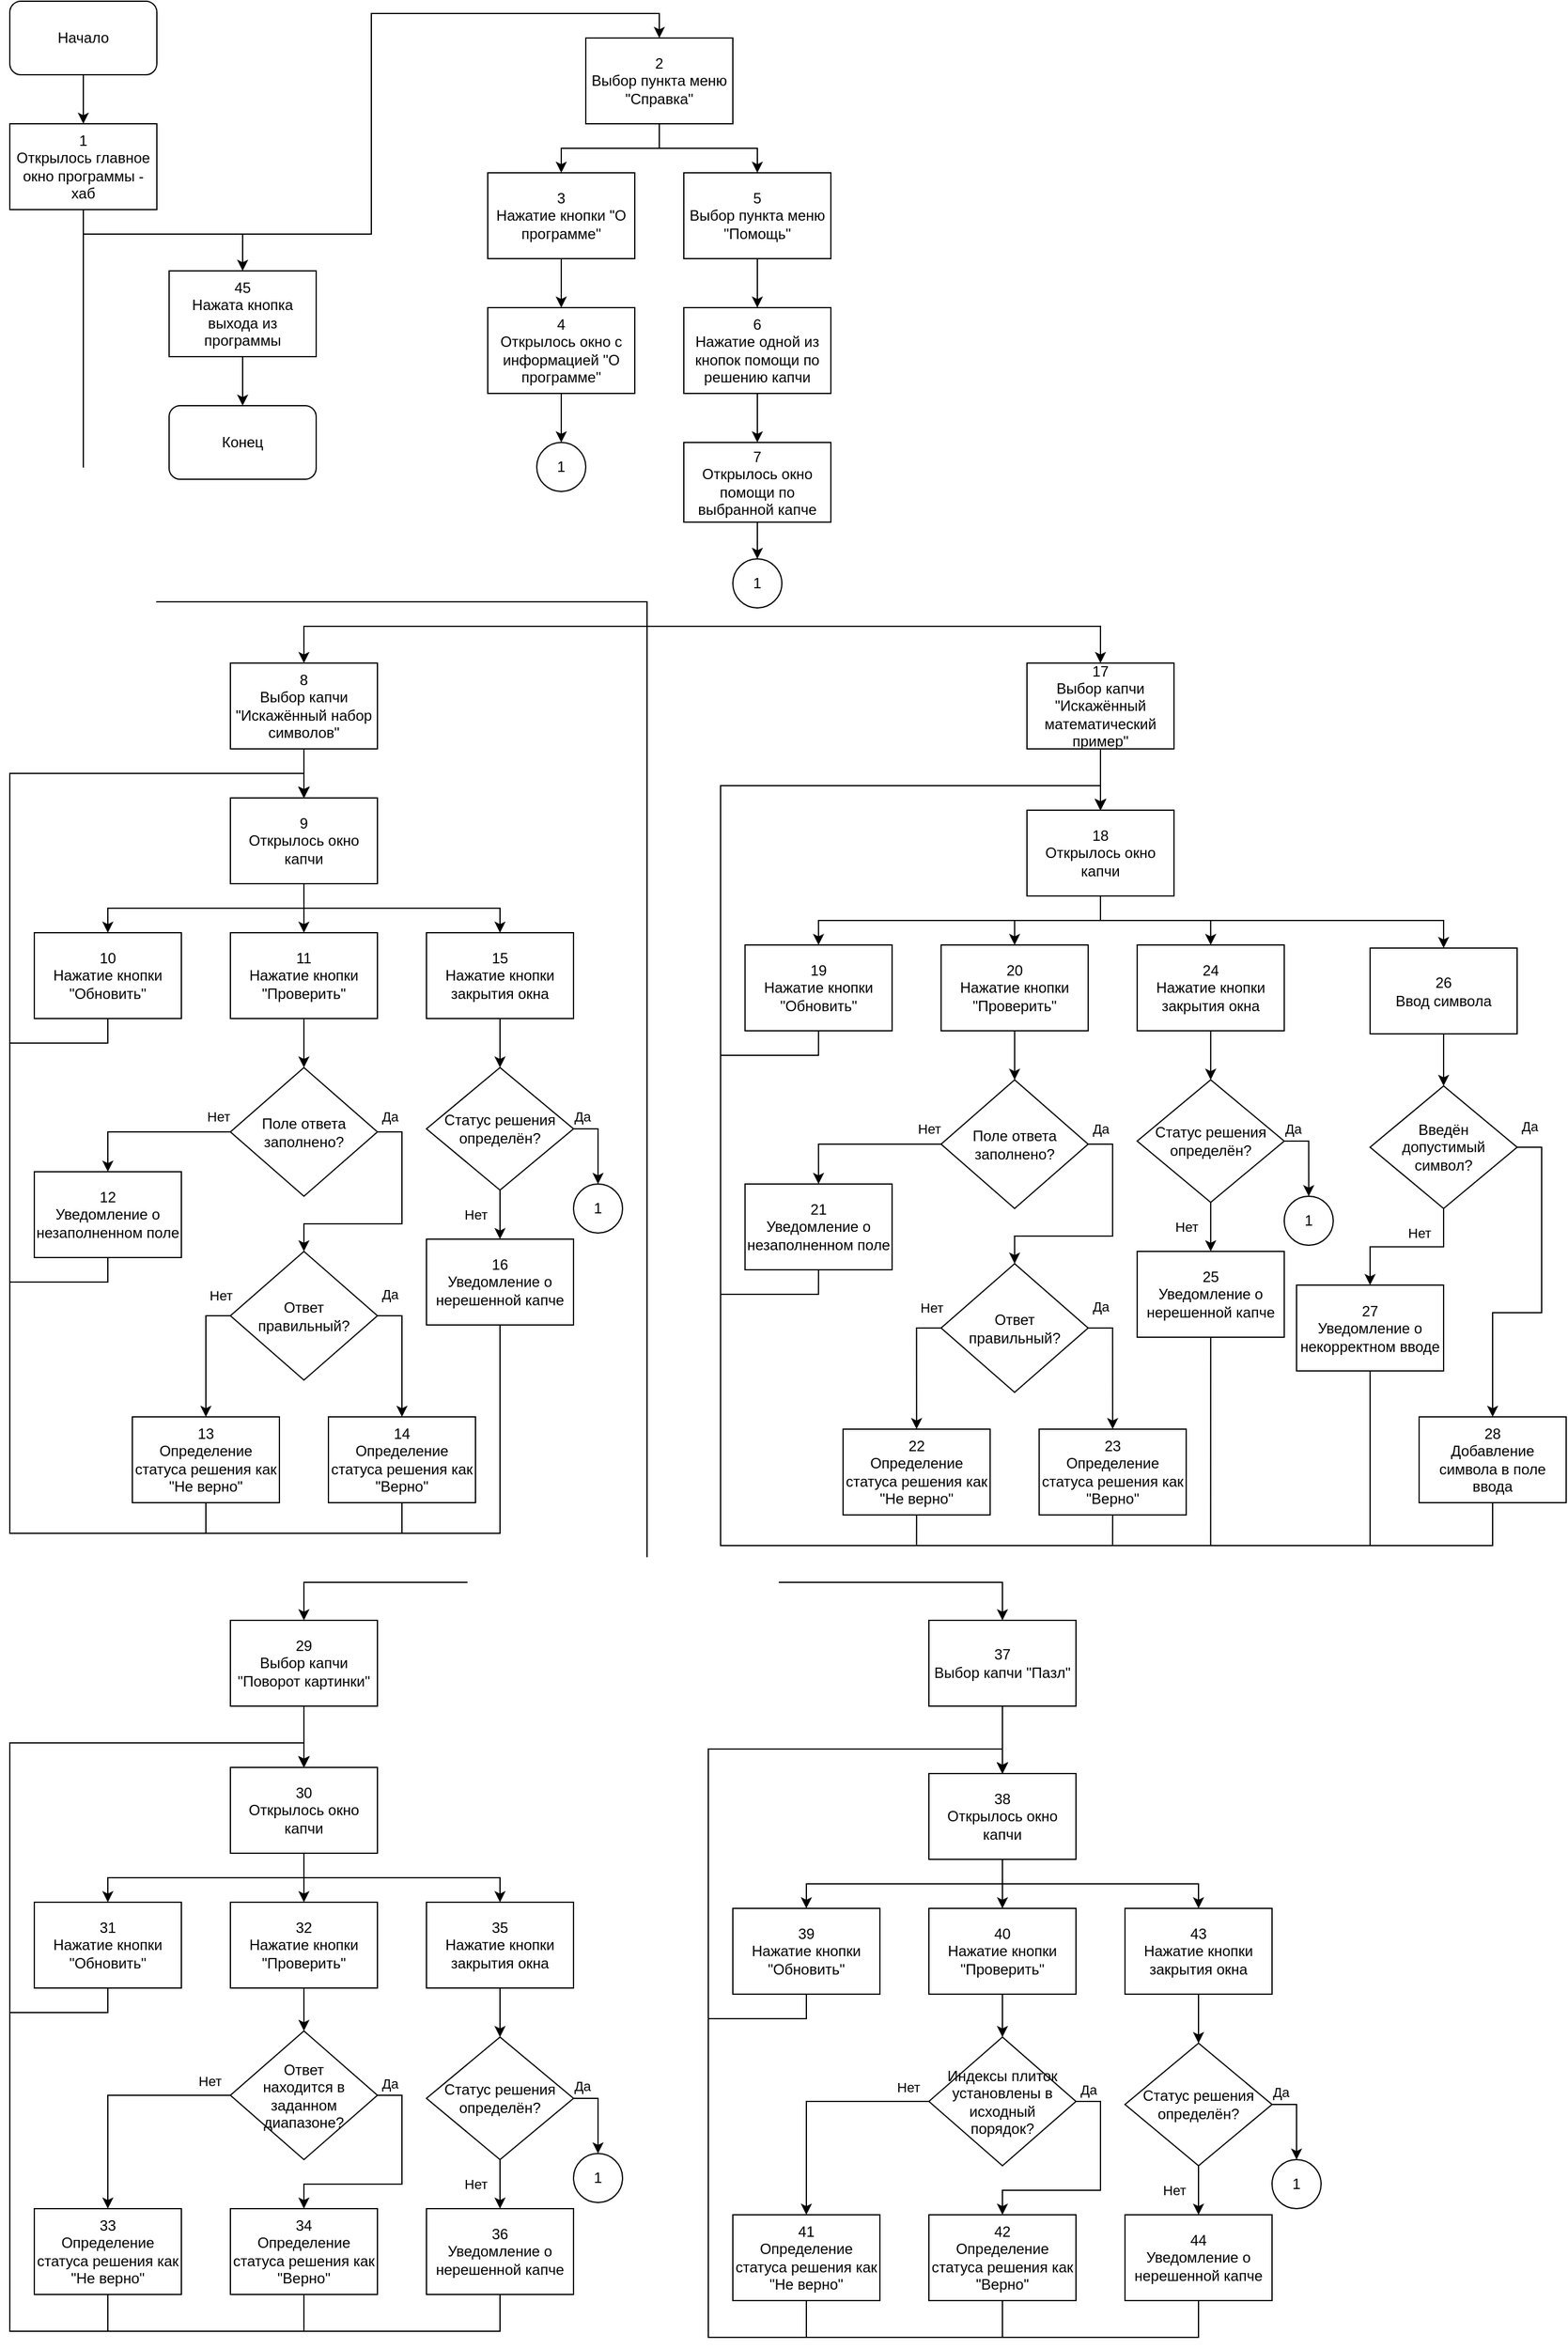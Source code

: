 <mxfile version="22.0.8" type="device">
  <diagram name="Страница — 1" id="7w2oUHwHS0XCKLuB9zMp">
    <mxGraphModel dx="1674" dy="750" grid="1" gridSize="10" guides="1" tooltips="1" connect="1" arrows="1" fold="1" page="1" pageScale="1" pageWidth="827" pageHeight="1169" math="0" shadow="0">
      <root>
        <mxCell id="0" />
        <mxCell id="1" parent="0" />
        <mxCell id="jmJ_CKSjA5PsXkeB_3oR-6" style="edgeStyle=orthogonalEdgeStyle;rounded=0;orthogonalLoop=1;jettySize=auto;html=1;exitX=0.5;exitY=1;exitDx=0;exitDy=0;entryX=0.5;entryY=0;entryDx=0;entryDy=0;" parent="1" source="jmJ_CKSjA5PsXkeB_3oR-1" target="jmJ_CKSjA5PsXkeB_3oR-2" edge="1">
          <mxGeometry relative="1" as="geometry" />
        </mxCell>
        <mxCell id="jmJ_CKSjA5PsXkeB_3oR-1" value="Начало" style="rounded=1;whiteSpace=wrap;html=1;" parent="1" vertex="1">
          <mxGeometry x="50" y="60" width="120" height="60" as="geometry" />
        </mxCell>
        <mxCell id="T8t88hJpznUoHXMLB7Pg-109" style="edgeStyle=orthogonalEdgeStyle;rounded=0;orthogonalLoop=1;jettySize=auto;html=1;exitX=0.5;exitY=1;exitDx=0;exitDy=0;entryX=0.5;entryY=0;entryDx=0;entryDy=0;" parent="1" source="jmJ_CKSjA5PsXkeB_3oR-2" target="jmJ_CKSjA5PsXkeB_3oR-3" edge="1">
          <mxGeometry relative="1" as="geometry" />
        </mxCell>
        <mxCell id="T8t88hJpznUoHXMLB7Pg-111" style="edgeStyle=orthogonalEdgeStyle;rounded=0;orthogonalLoop=1;jettySize=auto;html=1;exitX=0.5;exitY=1;exitDx=0;exitDy=0;entryX=0.5;entryY=0;entryDx=0;entryDy=0;" parent="1" source="jmJ_CKSjA5PsXkeB_3oR-2" target="jmJ_CKSjA5PsXkeB_3oR-92" edge="1">
          <mxGeometry relative="1" as="geometry">
            <Array as="points">
              <mxPoint x="110" y="550" />
              <mxPoint x="570" y="550" />
              <mxPoint x="570" y="570" />
              <mxPoint x="940" y="570" />
            </Array>
          </mxGeometry>
        </mxCell>
        <mxCell id="T8t88hJpznUoHXMLB7Pg-112" style="edgeStyle=orthogonalEdgeStyle;rounded=0;orthogonalLoop=1;jettySize=auto;html=1;exitX=0.5;exitY=1;exitDx=0;exitDy=0;entryX=0.5;entryY=0;entryDx=0;entryDy=0;" parent="1" source="jmJ_CKSjA5PsXkeB_3oR-2" target="jmJ_CKSjA5PsXkeB_3oR-23" edge="1">
          <mxGeometry relative="1" as="geometry">
            <Array as="points">
              <mxPoint x="110" y="550" />
              <mxPoint x="570" y="550" />
              <mxPoint x="570" y="570" />
              <mxPoint x="290" y="570" />
            </Array>
          </mxGeometry>
        </mxCell>
        <mxCell id="T8t88hJpznUoHXMLB7Pg-113" style="edgeStyle=orthogonalEdgeStyle;rounded=0;orthogonalLoop=1;jettySize=auto;html=1;exitX=0.5;exitY=1;exitDx=0;exitDy=0;entryX=0.5;entryY=0;entryDx=0;entryDy=0;" parent="1" source="jmJ_CKSjA5PsXkeB_3oR-2" target="jmJ_CKSjA5PsXkeB_3oR-175" edge="1">
          <mxGeometry relative="1" as="geometry">
            <Array as="points">
              <mxPoint x="110" y="550" />
              <mxPoint x="570" y="550" />
              <mxPoint x="570" y="1350" />
              <mxPoint x="290" y="1350" />
            </Array>
          </mxGeometry>
        </mxCell>
        <mxCell id="T8t88hJpznUoHXMLB7Pg-114" style="edgeStyle=orthogonalEdgeStyle;rounded=0;orthogonalLoop=1;jettySize=auto;html=1;exitX=0.5;exitY=1;exitDx=0;exitDy=0;entryX=0.5;entryY=0;entryDx=0;entryDy=0;" parent="1" source="jmJ_CKSjA5PsXkeB_3oR-2" target="jmJ_CKSjA5PsXkeB_3oR-197" edge="1">
          <mxGeometry relative="1" as="geometry">
            <Array as="points">
              <mxPoint x="110" y="550" />
              <mxPoint x="570" y="550" />
              <mxPoint x="570" y="1350" />
              <mxPoint x="860" y="1350" />
            </Array>
          </mxGeometry>
        </mxCell>
        <mxCell id="vLTQiwrZfRXqi5SXGx__-2" style="edgeStyle=orthogonalEdgeStyle;rounded=0;orthogonalLoop=1;jettySize=auto;html=1;exitX=0.5;exitY=1;exitDx=0;exitDy=0;entryX=0.5;entryY=0;entryDx=0;entryDy=0;" edge="1" parent="1" source="jmJ_CKSjA5PsXkeB_3oR-2" target="vLTQiwrZfRXqi5SXGx__-1">
          <mxGeometry relative="1" as="geometry">
            <Array as="points">
              <mxPoint x="110" y="250" />
              <mxPoint x="240" y="250" />
            </Array>
          </mxGeometry>
        </mxCell>
        <mxCell id="jmJ_CKSjA5PsXkeB_3oR-2" value="1&lt;br&gt;Открылось главное окно программы - хаб" style="rounded=0;whiteSpace=wrap;html=1;" parent="1" vertex="1">
          <mxGeometry x="50" y="160" width="120" height="70" as="geometry" />
        </mxCell>
        <mxCell id="jmJ_CKSjA5PsXkeB_3oR-8" style="edgeStyle=orthogonalEdgeStyle;rounded=0;orthogonalLoop=1;jettySize=auto;html=1;exitX=0.5;exitY=1;exitDx=0;exitDy=0;entryX=0.5;entryY=0;entryDx=0;entryDy=0;" parent="1" source="jmJ_CKSjA5PsXkeB_3oR-3" target="jmJ_CKSjA5PsXkeB_3oR-4" edge="1">
          <mxGeometry relative="1" as="geometry" />
        </mxCell>
        <mxCell id="jmJ_CKSjA5PsXkeB_3oR-13" style="edgeStyle=orthogonalEdgeStyle;rounded=0;orthogonalLoop=1;jettySize=auto;html=1;exitX=0.5;exitY=1;exitDx=0;exitDy=0;entryX=0.5;entryY=0;entryDx=0;entryDy=0;" parent="1" source="jmJ_CKSjA5PsXkeB_3oR-3" target="jmJ_CKSjA5PsXkeB_3oR-10" edge="1">
          <mxGeometry relative="1" as="geometry" />
        </mxCell>
        <mxCell id="jmJ_CKSjA5PsXkeB_3oR-3" value="2&lt;br&gt;Выбор пункта меню &quot;Справка&quot;" style="rounded=0;whiteSpace=wrap;html=1;" parent="1" vertex="1">
          <mxGeometry x="520" y="90" width="120" height="70" as="geometry" />
        </mxCell>
        <mxCell id="jmJ_CKSjA5PsXkeB_3oR-9" style="edgeStyle=orthogonalEdgeStyle;rounded=0;orthogonalLoop=1;jettySize=auto;html=1;exitX=0.5;exitY=1;exitDx=0;exitDy=0;entryX=0.5;entryY=0;entryDx=0;entryDy=0;" parent="1" source="jmJ_CKSjA5PsXkeB_3oR-4" target="jmJ_CKSjA5PsXkeB_3oR-5" edge="1">
          <mxGeometry relative="1" as="geometry" />
        </mxCell>
        <mxCell id="jmJ_CKSjA5PsXkeB_3oR-4" value="3&lt;br&gt;Нажатие кнопки &quot;О программе&quot;" style="rounded=0;whiteSpace=wrap;html=1;" parent="1" vertex="1">
          <mxGeometry x="440" y="200" width="120" height="70" as="geometry" />
        </mxCell>
        <mxCell id="jmJ_CKSjA5PsXkeB_3oR-19" style="edgeStyle=orthogonalEdgeStyle;rounded=0;orthogonalLoop=1;jettySize=auto;html=1;exitX=0.5;exitY=1;exitDx=0;exitDy=0;entryX=0.5;entryY=0;entryDx=0;entryDy=0;" parent="1" source="jmJ_CKSjA5PsXkeB_3oR-5" target="jmJ_CKSjA5PsXkeB_3oR-17" edge="1">
          <mxGeometry relative="1" as="geometry" />
        </mxCell>
        <mxCell id="jmJ_CKSjA5PsXkeB_3oR-5" value="4&lt;br&gt;Открылось окно с информацией &quot;О программе&quot;" style="rounded=0;whiteSpace=wrap;html=1;" parent="1" vertex="1">
          <mxGeometry x="440" y="310" width="120" height="70" as="geometry" />
        </mxCell>
        <mxCell id="jmJ_CKSjA5PsXkeB_3oR-14" style="edgeStyle=orthogonalEdgeStyle;rounded=0;orthogonalLoop=1;jettySize=auto;html=1;exitX=0.5;exitY=1;exitDx=0;exitDy=0;entryX=0.5;entryY=0;entryDx=0;entryDy=0;" parent="1" source="jmJ_CKSjA5PsXkeB_3oR-10" target="jmJ_CKSjA5PsXkeB_3oR-11" edge="1">
          <mxGeometry relative="1" as="geometry" />
        </mxCell>
        <mxCell id="jmJ_CKSjA5PsXkeB_3oR-10" value="5&lt;br&gt;Выбор пункта меню &quot;Помощь&quot;" style="rounded=0;whiteSpace=wrap;html=1;" parent="1" vertex="1">
          <mxGeometry x="600" y="200" width="120" height="70" as="geometry" />
        </mxCell>
        <mxCell id="jmJ_CKSjA5PsXkeB_3oR-15" style="edgeStyle=orthogonalEdgeStyle;rounded=0;orthogonalLoop=1;jettySize=auto;html=1;exitX=0.5;exitY=1;exitDx=0;exitDy=0;entryX=0.5;entryY=0;entryDx=0;entryDy=0;" parent="1" source="jmJ_CKSjA5PsXkeB_3oR-11" target="jmJ_CKSjA5PsXkeB_3oR-12" edge="1">
          <mxGeometry relative="1" as="geometry" />
        </mxCell>
        <mxCell id="jmJ_CKSjA5PsXkeB_3oR-11" value="6&lt;br&gt;Нажатие одной из кнопок помощи по решению капчи" style="rounded=0;whiteSpace=wrap;html=1;" parent="1" vertex="1">
          <mxGeometry x="600" y="310" width="120" height="70" as="geometry" />
        </mxCell>
        <mxCell id="jmJ_CKSjA5PsXkeB_3oR-22" style="edgeStyle=orthogonalEdgeStyle;rounded=0;orthogonalLoop=1;jettySize=auto;html=1;exitX=0.5;exitY=1;exitDx=0;exitDy=0;entryX=0.5;entryY=0;entryDx=0;entryDy=0;" parent="1" source="jmJ_CKSjA5PsXkeB_3oR-12" target="jmJ_CKSjA5PsXkeB_3oR-21" edge="1">
          <mxGeometry relative="1" as="geometry">
            <mxPoint x="660" y="500" as="targetPoint" />
          </mxGeometry>
        </mxCell>
        <mxCell id="jmJ_CKSjA5PsXkeB_3oR-12" value="7&lt;br&gt;Открылось окно помощи по выбранной капче" style="rounded=0;whiteSpace=wrap;html=1;" parent="1" vertex="1">
          <mxGeometry x="600" y="420" width="120" height="65" as="geometry" />
        </mxCell>
        <mxCell id="jmJ_CKSjA5PsXkeB_3oR-17" value="1" style="ellipse;whiteSpace=wrap;html=1;" parent="1" vertex="1">
          <mxGeometry x="480" y="420" width="40" height="40" as="geometry" />
        </mxCell>
        <mxCell id="jmJ_CKSjA5PsXkeB_3oR-21" value="1" style="ellipse;whiteSpace=wrap;html=1;" parent="1" vertex="1">
          <mxGeometry x="640" y="515" width="40" height="40" as="geometry" />
        </mxCell>
        <mxCell id="jmJ_CKSjA5PsXkeB_3oR-29" style="edgeStyle=orthogonalEdgeStyle;rounded=0;orthogonalLoop=1;jettySize=auto;html=1;exitX=0.5;exitY=1;exitDx=0;exitDy=0;entryX=0.5;entryY=0;entryDx=0;entryDy=0;" parent="1" source="jmJ_CKSjA5PsXkeB_3oR-23" target="jmJ_CKSjA5PsXkeB_3oR-26" edge="1">
          <mxGeometry relative="1" as="geometry" />
        </mxCell>
        <mxCell id="jmJ_CKSjA5PsXkeB_3oR-23" value="8&lt;br&gt;Выбор капчи &quot;Искажённый набор символов&quot;" style="rounded=0;whiteSpace=wrap;html=1;" parent="1" vertex="1">
          <mxGeometry x="230" y="600" width="120" height="70" as="geometry" />
        </mxCell>
        <mxCell id="jmJ_CKSjA5PsXkeB_3oR-75" style="edgeStyle=orthogonalEdgeStyle;rounded=0;orthogonalLoop=1;jettySize=auto;html=1;exitX=0.5;exitY=1;exitDx=0;exitDy=0;entryX=0.5;entryY=0;entryDx=0;entryDy=0;" parent="1" source="jmJ_CKSjA5PsXkeB_3oR-26" target="jmJ_CKSjA5PsXkeB_3oR-27" edge="1">
          <mxGeometry relative="1" as="geometry" />
        </mxCell>
        <mxCell id="jmJ_CKSjA5PsXkeB_3oR-76" style="edgeStyle=orthogonalEdgeStyle;rounded=0;orthogonalLoop=1;jettySize=auto;html=1;exitX=0.5;exitY=1;exitDx=0;exitDy=0;entryX=0.5;entryY=0;entryDx=0;entryDy=0;" parent="1" source="jmJ_CKSjA5PsXkeB_3oR-26" target="jmJ_CKSjA5PsXkeB_3oR-32" edge="1">
          <mxGeometry relative="1" as="geometry" />
        </mxCell>
        <mxCell id="jmJ_CKSjA5PsXkeB_3oR-77" style="edgeStyle=orthogonalEdgeStyle;rounded=0;orthogonalLoop=1;jettySize=auto;html=1;exitX=0.5;exitY=1;exitDx=0;exitDy=0;entryX=0.5;entryY=0;entryDx=0;entryDy=0;" parent="1" source="jmJ_CKSjA5PsXkeB_3oR-26" target="jmJ_CKSjA5PsXkeB_3oR-61" edge="1">
          <mxGeometry relative="1" as="geometry" />
        </mxCell>
        <mxCell id="jmJ_CKSjA5PsXkeB_3oR-26" value="9&lt;br&gt;Открылось окно капчи" style="rounded=0;whiteSpace=wrap;html=1;" parent="1" vertex="1">
          <mxGeometry x="230" y="710" width="120" height="70" as="geometry" />
        </mxCell>
        <mxCell id="jmJ_CKSjA5PsXkeB_3oR-84" style="edgeStyle=orthogonalEdgeStyle;rounded=0;orthogonalLoop=1;jettySize=auto;html=1;exitX=0.5;exitY=1;exitDx=0;exitDy=0;entryX=0.5;entryY=0;entryDx=0;entryDy=0;" parent="1" source="jmJ_CKSjA5PsXkeB_3oR-27" target="jmJ_CKSjA5PsXkeB_3oR-26" edge="1">
          <mxGeometry relative="1" as="geometry">
            <Array as="points">
              <mxPoint x="130" y="910" />
              <mxPoint x="50" y="910" />
              <mxPoint x="50" y="690" />
              <mxPoint x="290" y="690" />
            </Array>
          </mxGeometry>
        </mxCell>
        <mxCell id="jmJ_CKSjA5PsXkeB_3oR-27" value="10&lt;br&gt;Нажатие кнопки &quot;Обновить&quot;" style="rounded=0;whiteSpace=wrap;html=1;" parent="1" vertex="1">
          <mxGeometry x="70" y="820" width="120" height="70" as="geometry" />
        </mxCell>
        <mxCell id="jmJ_CKSjA5PsXkeB_3oR-41" style="edgeStyle=orthogonalEdgeStyle;rounded=0;orthogonalLoop=1;jettySize=auto;html=1;exitX=0.5;exitY=1;exitDx=0;exitDy=0;entryX=0.5;entryY=0;entryDx=0;entryDy=0;" parent="1" source="jmJ_CKSjA5PsXkeB_3oR-32" target="jmJ_CKSjA5PsXkeB_3oR-33" edge="1">
          <mxGeometry relative="1" as="geometry" />
        </mxCell>
        <mxCell id="jmJ_CKSjA5PsXkeB_3oR-32" value="11&lt;br&gt;Нажатие кнопки &quot;Проверить&quot;" style="rounded=0;whiteSpace=wrap;html=1;" parent="1" vertex="1">
          <mxGeometry x="230" y="820" width="120" height="70" as="geometry" />
        </mxCell>
        <mxCell id="jmJ_CKSjA5PsXkeB_3oR-38" style="edgeStyle=orthogonalEdgeStyle;rounded=0;orthogonalLoop=1;jettySize=auto;html=1;exitX=0;exitY=0.5;exitDx=0;exitDy=0;entryX=0.5;entryY=0;entryDx=0;entryDy=0;" parent="1" source="jmJ_CKSjA5PsXkeB_3oR-33" target="jmJ_CKSjA5PsXkeB_3oR-44" edge="1">
          <mxGeometry relative="1" as="geometry" />
        </mxCell>
        <mxCell id="jmJ_CKSjA5PsXkeB_3oR-39" value="Нет" style="edgeLabel;html=1;align=center;verticalAlign=middle;resizable=0;points=[];" parent="jmJ_CKSjA5PsXkeB_3oR-38" vertex="1" connectable="0">
          <mxGeometry x="-0.003" y="1" relative="1" as="geometry">
            <mxPoint x="56" y="-14" as="offset" />
          </mxGeometry>
        </mxCell>
        <mxCell id="jmJ_CKSjA5PsXkeB_3oR-53" style="edgeStyle=orthogonalEdgeStyle;rounded=0;orthogonalLoop=1;jettySize=auto;html=1;exitX=1;exitY=0.5;exitDx=0;exitDy=0;entryX=0.5;entryY=0;entryDx=0;entryDy=0;" parent="1" source="jmJ_CKSjA5PsXkeB_3oR-33" target="jmJ_CKSjA5PsXkeB_3oR-42" edge="1">
          <mxGeometry relative="1" as="geometry" />
        </mxCell>
        <mxCell id="jmJ_CKSjA5PsXkeB_3oR-54" value="Да" style="edgeLabel;html=1;align=center;verticalAlign=middle;resizable=0;points=[];" parent="jmJ_CKSjA5PsXkeB_3oR-53" vertex="1" connectable="0">
          <mxGeometry x="-0.825" y="2" relative="1" as="geometry">
            <mxPoint x="-8" y="-11" as="offset" />
          </mxGeometry>
        </mxCell>
        <mxCell id="jmJ_CKSjA5PsXkeB_3oR-33" value="Поле ответа заполнено?" style="rhombus;whiteSpace=wrap;html=1;" parent="1" vertex="1">
          <mxGeometry x="230" y="930" width="120" height="105" as="geometry" />
        </mxCell>
        <mxCell id="jmJ_CKSjA5PsXkeB_3oR-51" style="edgeStyle=orthogonalEdgeStyle;rounded=0;orthogonalLoop=1;jettySize=auto;html=1;exitX=0;exitY=0.5;exitDx=0;exitDy=0;entryX=0.5;entryY=0;entryDx=0;entryDy=0;" parent="1" source="jmJ_CKSjA5PsXkeB_3oR-42" target="jmJ_CKSjA5PsXkeB_3oR-50" edge="1">
          <mxGeometry relative="1" as="geometry" />
        </mxCell>
        <mxCell id="jmJ_CKSjA5PsXkeB_3oR-52" value="Нет" style="edgeLabel;html=1;align=center;verticalAlign=middle;resizable=0;points=[];" parent="jmJ_CKSjA5PsXkeB_3oR-51" vertex="1" connectable="0">
          <mxGeometry x="-0.106" y="4" relative="1" as="geometry">
            <mxPoint x="8" y="-43" as="offset" />
          </mxGeometry>
        </mxCell>
        <mxCell id="jmJ_CKSjA5PsXkeB_3oR-55" style="edgeStyle=orthogonalEdgeStyle;rounded=0;orthogonalLoop=1;jettySize=auto;html=1;exitX=1;exitY=0.5;exitDx=0;exitDy=0;entryX=0.5;entryY=0;entryDx=0;entryDy=0;" parent="1" source="jmJ_CKSjA5PsXkeB_3oR-42" target="jmJ_CKSjA5PsXkeB_3oR-49" edge="1">
          <mxGeometry relative="1" as="geometry" />
        </mxCell>
        <mxCell id="jmJ_CKSjA5PsXkeB_3oR-56" value="Да" style="edgeLabel;html=1;align=center;verticalAlign=middle;resizable=0;points=[];" parent="jmJ_CKSjA5PsXkeB_3oR-55" vertex="1" connectable="0">
          <mxGeometry x="-0.754" y="3" relative="1" as="geometry">
            <mxPoint x="-3" y="-15" as="offset" />
          </mxGeometry>
        </mxCell>
        <mxCell id="jmJ_CKSjA5PsXkeB_3oR-42" value="Ответ&lt;br&gt;правильный?" style="rhombus;whiteSpace=wrap;html=1;" parent="1" vertex="1">
          <mxGeometry x="230" y="1080" width="120" height="105" as="geometry" />
        </mxCell>
        <mxCell id="jmJ_CKSjA5PsXkeB_3oR-85" style="edgeStyle=orthogonalEdgeStyle;rounded=0;orthogonalLoop=1;jettySize=auto;html=1;exitX=0.5;exitY=1;exitDx=0;exitDy=0;entryX=0.5;entryY=0;entryDx=0;entryDy=0;" parent="1" source="jmJ_CKSjA5PsXkeB_3oR-44" target="jmJ_CKSjA5PsXkeB_3oR-26" edge="1">
          <mxGeometry relative="1" as="geometry">
            <Array as="points">
              <mxPoint x="130" y="1105" />
              <mxPoint x="50" y="1105" />
              <mxPoint x="50" y="690" />
              <mxPoint x="290" y="690" />
            </Array>
          </mxGeometry>
        </mxCell>
        <mxCell id="jmJ_CKSjA5PsXkeB_3oR-44" value="12&lt;br&gt;Уведомление о незаполненном поле" style="rounded=0;whiteSpace=wrap;html=1;" parent="1" vertex="1">
          <mxGeometry x="70" y="1015" width="120" height="70" as="geometry" />
        </mxCell>
        <mxCell id="jmJ_CKSjA5PsXkeB_3oR-87" style="edgeStyle=orthogonalEdgeStyle;rounded=0;orthogonalLoop=1;jettySize=auto;html=1;exitX=0.5;exitY=1;exitDx=0;exitDy=0;entryX=0.5;entryY=0;entryDx=0;entryDy=0;" parent="1" source="jmJ_CKSjA5PsXkeB_3oR-49" target="jmJ_CKSjA5PsXkeB_3oR-26" edge="1">
          <mxGeometry relative="1" as="geometry">
            <Array as="points">
              <mxPoint x="370" y="1310" />
              <mxPoint x="50" y="1310" />
              <mxPoint x="50" y="690" />
              <mxPoint x="290" y="690" />
            </Array>
          </mxGeometry>
        </mxCell>
        <mxCell id="jmJ_CKSjA5PsXkeB_3oR-49" value="14&lt;br&gt;Определение статуса решения как &quot;Верно&quot;" style="rounded=0;whiteSpace=wrap;html=1;" parent="1" vertex="1">
          <mxGeometry x="310" y="1215" width="120" height="70" as="geometry" />
        </mxCell>
        <mxCell id="jmJ_CKSjA5PsXkeB_3oR-86" style="edgeStyle=orthogonalEdgeStyle;rounded=0;orthogonalLoop=1;jettySize=auto;html=1;exitX=0.5;exitY=1;exitDx=0;exitDy=0;entryX=0.5;entryY=0;entryDx=0;entryDy=0;" parent="1" source="jmJ_CKSjA5PsXkeB_3oR-50" target="jmJ_CKSjA5PsXkeB_3oR-26" edge="1">
          <mxGeometry relative="1" as="geometry">
            <Array as="points">
              <mxPoint x="210" y="1310" />
              <mxPoint x="50" y="1310" />
              <mxPoint x="50" y="690" />
              <mxPoint x="290" y="690" />
            </Array>
          </mxGeometry>
        </mxCell>
        <mxCell id="jmJ_CKSjA5PsXkeB_3oR-50" value="13&lt;br&gt;Определение статуса решения как&lt;br&gt;&quot;Не верно&quot;" style="rounded=0;whiteSpace=wrap;html=1;" parent="1" vertex="1">
          <mxGeometry x="150" y="1215" width="120" height="70" as="geometry" />
        </mxCell>
        <mxCell id="jmJ_CKSjA5PsXkeB_3oR-64" style="edgeStyle=orthogonalEdgeStyle;rounded=0;orthogonalLoop=1;jettySize=auto;html=1;exitX=0.5;exitY=1;exitDx=0;exitDy=0;entryX=0.5;entryY=0;entryDx=0;entryDy=0;" parent="1" source="jmJ_CKSjA5PsXkeB_3oR-61" target="jmJ_CKSjA5PsXkeB_3oR-63" edge="1">
          <mxGeometry relative="1" as="geometry" />
        </mxCell>
        <mxCell id="jmJ_CKSjA5PsXkeB_3oR-61" value="15&lt;br&gt;Нажатие кнопки закрытия окна" style="rounded=0;whiteSpace=wrap;html=1;" parent="1" vertex="1">
          <mxGeometry x="390" y="820" width="120" height="70" as="geometry" />
        </mxCell>
        <mxCell id="jmJ_CKSjA5PsXkeB_3oR-68" style="edgeStyle=orthogonalEdgeStyle;rounded=0;orthogonalLoop=1;jettySize=auto;html=1;exitX=1;exitY=0.5;exitDx=0;exitDy=0;entryX=0.5;entryY=0;entryDx=0;entryDy=0;" parent="1" source="jmJ_CKSjA5PsXkeB_3oR-63" target="jmJ_CKSjA5PsXkeB_3oR-65" edge="1">
          <mxGeometry relative="1" as="geometry" />
        </mxCell>
        <mxCell id="jmJ_CKSjA5PsXkeB_3oR-69" value="Да" style="edgeLabel;html=1;align=center;verticalAlign=middle;resizable=0;points=[];" parent="jmJ_CKSjA5PsXkeB_3oR-68" vertex="1" connectable="0">
          <mxGeometry x="-0.577" y="5" relative="1" as="geometry">
            <mxPoint x="-7" y="-5" as="offset" />
          </mxGeometry>
        </mxCell>
        <mxCell id="jmJ_CKSjA5PsXkeB_3oR-71" style="edgeStyle=orthogonalEdgeStyle;rounded=0;orthogonalLoop=1;jettySize=auto;html=1;exitX=0.5;exitY=1;exitDx=0;exitDy=0;entryX=0.5;entryY=0;entryDx=0;entryDy=0;" parent="1" source="jmJ_CKSjA5PsXkeB_3oR-63" target="jmJ_CKSjA5PsXkeB_3oR-70" edge="1">
          <mxGeometry relative="1" as="geometry" />
        </mxCell>
        <mxCell id="jmJ_CKSjA5PsXkeB_3oR-72" value="Нет" style="edgeLabel;html=1;align=center;verticalAlign=middle;resizable=0;points=[];" parent="jmJ_CKSjA5PsXkeB_3oR-71" vertex="1" connectable="0">
          <mxGeometry x="-0.079" y="4" relative="1" as="geometry">
            <mxPoint x="-24" y="1" as="offset" />
          </mxGeometry>
        </mxCell>
        <mxCell id="jmJ_CKSjA5PsXkeB_3oR-63" value="Статус решения определён?" style="rhombus;whiteSpace=wrap;html=1;" parent="1" vertex="1">
          <mxGeometry x="390" y="930" width="120" height="100" as="geometry" />
        </mxCell>
        <mxCell id="jmJ_CKSjA5PsXkeB_3oR-65" value="1" style="ellipse;whiteSpace=wrap;html=1;" parent="1" vertex="1">
          <mxGeometry x="510" y="1025" width="40" height="40" as="geometry" />
        </mxCell>
        <mxCell id="jmJ_CKSjA5PsXkeB_3oR-88" style="edgeStyle=orthogonalEdgeStyle;rounded=0;orthogonalLoop=1;jettySize=auto;html=1;exitX=0.5;exitY=1;exitDx=0;exitDy=0;entryX=0.5;entryY=0;entryDx=0;entryDy=0;" parent="1" source="jmJ_CKSjA5PsXkeB_3oR-70" target="jmJ_CKSjA5PsXkeB_3oR-26" edge="1">
          <mxGeometry relative="1" as="geometry">
            <Array as="points">
              <mxPoint x="450" y="1310" />
              <mxPoint x="50" y="1310" />
              <mxPoint x="50" y="690" />
              <mxPoint x="290" y="690" />
            </Array>
          </mxGeometry>
        </mxCell>
        <mxCell id="jmJ_CKSjA5PsXkeB_3oR-70" value="16&lt;br&gt;Уведомление о нерешенной капче" style="rounded=0;whiteSpace=wrap;html=1;" parent="1" vertex="1">
          <mxGeometry x="390" y="1070" width="120" height="70" as="geometry" />
        </mxCell>
        <mxCell id="T8t88hJpznUoHXMLB7Pg-41" style="edgeStyle=orthogonalEdgeStyle;rounded=0;orthogonalLoop=1;jettySize=auto;html=1;exitX=0.5;exitY=1;exitDx=0;exitDy=0;entryX=0.5;entryY=0;entryDx=0;entryDy=0;" parent="1" source="jmJ_CKSjA5PsXkeB_3oR-92" target="T8t88hJpznUoHXMLB7Pg-4" edge="1">
          <mxGeometry relative="1" as="geometry" />
        </mxCell>
        <mxCell id="jmJ_CKSjA5PsXkeB_3oR-92" value="17&lt;br&gt;Выбор капчи &quot;Искажённый математический пример&quot;" style="rounded=0;whiteSpace=wrap;html=1;" parent="1" vertex="1">
          <mxGeometry x="880" y="600" width="120" height="70" as="geometry" />
        </mxCell>
        <mxCell id="jmJ_CKSjA5PsXkeB_3oR-137" style="edgeStyle=orthogonalEdgeStyle;rounded=0;orthogonalLoop=1;jettySize=auto;html=1;exitX=0.5;exitY=1;exitDx=0;exitDy=0;entryX=0.5;entryY=0;entryDx=0;entryDy=0;" parent="1" source="jmJ_CKSjA5PsXkeB_3oR-130" target="jmJ_CKSjA5PsXkeB_3oR-131" edge="1">
          <mxGeometry relative="1" as="geometry" />
        </mxCell>
        <mxCell id="jmJ_CKSjA5PsXkeB_3oR-130" value="26&lt;br&gt;Ввод символа" style="rounded=0;whiteSpace=wrap;html=1;" parent="1" vertex="1">
          <mxGeometry x="1160.0" y="832.5" width="120" height="70" as="geometry" />
        </mxCell>
        <mxCell id="jmJ_CKSjA5PsXkeB_3oR-139" style="edgeStyle=orthogonalEdgeStyle;rounded=0;orthogonalLoop=1;jettySize=auto;html=1;exitX=1;exitY=0.5;exitDx=0;exitDy=0;entryX=0.5;entryY=0;entryDx=0;entryDy=0;" parent="1" source="jmJ_CKSjA5PsXkeB_3oR-131" target="jmJ_CKSjA5PsXkeB_3oR-138" edge="1">
          <mxGeometry relative="1" as="geometry" />
        </mxCell>
        <mxCell id="jmJ_CKSjA5PsXkeB_3oR-140" value="Да" style="edgeLabel;html=1;align=center;verticalAlign=middle;resizable=0;points=[];" parent="jmJ_CKSjA5PsXkeB_3oR-139" vertex="1" connectable="0">
          <mxGeometry x="-0.627" y="2" relative="1" as="geometry">
            <mxPoint x="-12" y="-49" as="offset" />
          </mxGeometry>
        </mxCell>
        <mxCell id="T8t88hJpznUoHXMLB7Pg-37" style="edgeStyle=orthogonalEdgeStyle;rounded=0;orthogonalLoop=1;jettySize=auto;html=1;exitX=0.5;exitY=1;exitDx=0;exitDy=0;entryX=0.5;entryY=0;entryDx=0;entryDy=0;" parent="1" source="jmJ_CKSjA5PsXkeB_3oR-131" target="jmJ_CKSjA5PsXkeB_3oR-133" edge="1">
          <mxGeometry relative="1" as="geometry" />
        </mxCell>
        <mxCell id="T8t88hJpznUoHXMLB7Pg-38" value="Нет" style="edgeLabel;html=1;align=center;verticalAlign=middle;resizable=0;points=[];" parent="T8t88hJpznUoHXMLB7Pg-37" vertex="1" connectable="0">
          <mxGeometry x="-0.546" relative="1" as="geometry">
            <mxPoint x="-20" y="-8" as="offset" />
          </mxGeometry>
        </mxCell>
        <mxCell id="jmJ_CKSjA5PsXkeB_3oR-131" value="Введён&lt;br&gt;допустимый&lt;br&gt;символ?" style="rhombus;whiteSpace=wrap;html=1;" parent="1" vertex="1">
          <mxGeometry x="1160.0" y="945" width="120" height="100" as="geometry" />
        </mxCell>
        <mxCell id="T8t88hJpznUoHXMLB7Pg-39" style="edgeStyle=orthogonalEdgeStyle;rounded=0;orthogonalLoop=1;jettySize=auto;html=1;exitX=0.5;exitY=1;exitDx=0;exitDy=0;entryX=0.5;entryY=0;entryDx=0;entryDy=0;" parent="1" source="jmJ_CKSjA5PsXkeB_3oR-133" target="T8t88hJpznUoHXMLB7Pg-4" edge="1">
          <mxGeometry relative="1" as="geometry">
            <Array as="points">
              <mxPoint x="1160" y="1320" />
              <mxPoint x="630" y="1320" />
              <mxPoint x="630" y="700" />
              <mxPoint x="940" y="700" />
            </Array>
          </mxGeometry>
        </mxCell>
        <mxCell id="jmJ_CKSjA5PsXkeB_3oR-133" value="27&lt;br&gt;Уведомление о некорректном вводе" style="rounded=0;whiteSpace=wrap;html=1;" parent="1" vertex="1">
          <mxGeometry x="1100.0" y="1107.5" width="120" height="70" as="geometry" />
        </mxCell>
        <mxCell id="T8t88hJpznUoHXMLB7Pg-40" style="edgeStyle=orthogonalEdgeStyle;rounded=0;orthogonalLoop=1;jettySize=auto;html=1;exitX=0.5;exitY=1;exitDx=0;exitDy=0;entryX=0.5;entryY=0;entryDx=0;entryDy=0;" parent="1" source="jmJ_CKSjA5PsXkeB_3oR-138" target="T8t88hJpznUoHXMLB7Pg-4" edge="1">
          <mxGeometry relative="1" as="geometry">
            <Array as="points">
              <mxPoint x="1260" y="1320" />
              <mxPoint x="630" y="1320" />
              <mxPoint x="630" y="700" />
              <mxPoint x="940" y="700" />
            </Array>
          </mxGeometry>
        </mxCell>
        <mxCell id="jmJ_CKSjA5PsXkeB_3oR-138" value="28&lt;br&gt;Добавление символа в поле ввода" style="rounded=0;whiteSpace=wrap;html=1;" parent="1" vertex="1">
          <mxGeometry x="1200" y="1215" width="120" height="70" as="geometry" />
        </mxCell>
        <mxCell id="T8t88hJpznUoHXMLB7Pg-79" style="edgeStyle=orthogonalEdgeStyle;rounded=0;orthogonalLoop=1;jettySize=auto;html=1;exitX=0.5;exitY=1;exitDx=0;exitDy=0;entryX=0.5;entryY=0;entryDx=0;entryDy=0;" parent="1" source="jmJ_CKSjA5PsXkeB_3oR-175" target="T8t88hJpznUoHXMLB7Pg-45" edge="1">
          <mxGeometry relative="1" as="geometry" />
        </mxCell>
        <mxCell id="jmJ_CKSjA5PsXkeB_3oR-175" value="29&lt;br&gt;Выбор капчи &quot;Поворот картинки&quot;" style="rounded=0;whiteSpace=wrap;html=1;" parent="1" vertex="1">
          <mxGeometry x="230" y="1381" width="120" height="70" as="geometry" />
        </mxCell>
        <mxCell id="jmJ_CKSjA5PsXkeB_3oR-182" style="edgeStyle=orthogonalEdgeStyle;rounded=0;orthogonalLoop=1;jettySize=auto;html=1;exitX=0;exitY=0.5;exitDx=0;exitDy=0;entryX=0.5;entryY=0;entryDx=0;entryDy=0;" parent="1" source="jmJ_CKSjA5PsXkeB_3oR-179" target="jmJ_CKSjA5PsXkeB_3oR-181" edge="1">
          <mxGeometry relative="1" as="geometry" />
        </mxCell>
        <mxCell id="jmJ_CKSjA5PsXkeB_3oR-185" value="Нет" style="edgeLabel;html=1;align=center;verticalAlign=middle;resizable=0;points=[];" parent="jmJ_CKSjA5PsXkeB_3oR-182" vertex="1" connectable="0">
          <mxGeometry x="-0.83" y="-2" relative="1" as="geometry">
            <mxPoint x="-1" y="-10" as="offset" />
          </mxGeometry>
        </mxCell>
        <mxCell id="jmJ_CKSjA5PsXkeB_3oR-183" style="edgeStyle=orthogonalEdgeStyle;rounded=0;orthogonalLoop=1;jettySize=auto;html=1;exitX=1;exitY=0.5;exitDx=0;exitDy=0;entryX=0.5;entryY=0;entryDx=0;entryDy=0;" parent="1" source="jmJ_CKSjA5PsXkeB_3oR-179" target="jmJ_CKSjA5PsXkeB_3oR-180" edge="1">
          <mxGeometry relative="1" as="geometry" />
        </mxCell>
        <mxCell id="jmJ_CKSjA5PsXkeB_3oR-184" value="Да" style="edgeLabel;html=1;align=center;verticalAlign=middle;resizable=0;points=[];" parent="jmJ_CKSjA5PsXkeB_3oR-183" vertex="1" connectable="0">
          <mxGeometry x="-0.658" y="1" relative="1" as="geometry">
            <mxPoint x="-11" y="-23" as="offset" />
          </mxGeometry>
        </mxCell>
        <mxCell id="jmJ_CKSjA5PsXkeB_3oR-179" value="Ответ&lt;br&gt;находится в заданном диапазоне?" style="rhombus;whiteSpace=wrap;html=1;" parent="1" vertex="1">
          <mxGeometry x="230" y="1716" width="120" height="105" as="geometry" />
        </mxCell>
        <mxCell id="T8t88hJpznUoHXMLB7Pg-78" style="edgeStyle=orthogonalEdgeStyle;rounded=0;orthogonalLoop=1;jettySize=auto;html=1;exitX=0.5;exitY=1;exitDx=0;exitDy=0;entryX=0.5;entryY=0;entryDx=0;entryDy=0;" parent="1" source="jmJ_CKSjA5PsXkeB_3oR-180" target="T8t88hJpznUoHXMLB7Pg-45" edge="1">
          <mxGeometry relative="1" as="geometry">
            <Array as="points">
              <mxPoint x="290" y="1961" />
              <mxPoint x="50" y="1961" />
              <mxPoint x="50" y="1481" />
              <mxPoint x="290" y="1481" />
            </Array>
          </mxGeometry>
        </mxCell>
        <mxCell id="jmJ_CKSjA5PsXkeB_3oR-180" value="34&lt;br&gt;Определение статуса решения как &quot;Верно&quot;" style="rounded=0;whiteSpace=wrap;html=1;" parent="1" vertex="1">
          <mxGeometry x="230" y="1861" width="120" height="70" as="geometry" />
        </mxCell>
        <mxCell id="T8t88hJpznUoHXMLB7Pg-76" style="edgeStyle=orthogonalEdgeStyle;rounded=0;orthogonalLoop=1;jettySize=auto;html=1;exitX=0.5;exitY=1;exitDx=0;exitDy=0;entryX=0.5;entryY=0;entryDx=0;entryDy=0;" parent="1" source="jmJ_CKSjA5PsXkeB_3oR-181" target="T8t88hJpznUoHXMLB7Pg-45" edge="1">
          <mxGeometry relative="1" as="geometry">
            <Array as="points">
              <mxPoint x="130" y="1961" />
              <mxPoint x="50" y="1961" />
              <mxPoint x="50" y="1481" />
              <mxPoint x="290" y="1481" />
            </Array>
          </mxGeometry>
        </mxCell>
        <mxCell id="jmJ_CKSjA5PsXkeB_3oR-181" value="33&lt;br&gt;Определение статуса решения как&lt;br&gt;&quot;Не верно&quot;" style="rounded=0;whiteSpace=wrap;html=1;" parent="1" vertex="1">
          <mxGeometry x="70" y="1861" width="120" height="70" as="geometry" />
        </mxCell>
        <mxCell id="T8t88hJpznUoHXMLB7Pg-107" style="edgeStyle=orthogonalEdgeStyle;rounded=0;orthogonalLoop=1;jettySize=auto;html=1;exitX=0.5;exitY=1;exitDx=0;exitDy=0;entryX=0.5;entryY=0;entryDx=0;entryDy=0;" parent="1" source="jmJ_CKSjA5PsXkeB_3oR-197" target="T8t88hJpznUoHXMLB7Pg-92" edge="1">
          <mxGeometry relative="1" as="geometry" />
        </mxCell>
        <mxCell id="jmJ_CKSjA5PsXkeB_3oR-197" value="37&lt;br&gt;Выбор капчи &quot;Пазл&quot;" style="rounded=0;whiteSpace=wrap;html=1;" parent="1" vertex="1">
          <mxGeometry x="800" y="1381" width="120" height="70" as="geometry" />
        </mxCell>
        <mxCell id="T8t88hJpznUoHXMLB7Pg-1" style="edgeStyle=orthogonalEdgeStyle;rounded=0;orthogonalLoop=1;jettySize=auto;html=1;exitX=0.5;exitY=1;exitDx=0;exitDy=0;entryX=0.5;entryY=0;entryDx=0;entryDy=0;" parent="1" source="T8t88hJpznUoHXMLB7Pg-4" target="T8t88hJpznUoHXMLB7Pg-6" edge="1">
          <mxGeometry relative="1" as="geometry" />
        </mxCell>
        <mxCell id="T8t88hJpznUoHXMLB7Pg-2" style="edgeStyle=orthogonalEdgeStyle;rounded=0;orthogonalLoop=1;jettySize=auto;html=1;exitX=0.5;exitY=1;exitDx=0;exitDy=0;entryX=0.5;entryY=0;entryDx=0;entryDy=0;" parent="1" source="T8t88hJpznUoHXMLB7Pg-4" target="T8t88hJpznUoHXMLB7Pg-8" edge="1">
          <mxGeometry relative="1" as="geometry" />
        </mxCell>
        <mxCell id="T8t88hJpznUoHXMLB7Pg-3" style="edgeStyle=orthogonalEdgeStyle;rounded=0;orthogonalLoop=1;jettySize=auto;html=1;exitX=0.5;exitY=1;exitDx=0;exitDy=0;entryX=0.5;entryY=0;entryDx=0;entryDy=0;" parent="1" source="T8t88hJpznUoHXMLB7Pg-4" target="T8t88hJpznUoHXMLB7Pg-26" edge="1">
          <mxGeometry relative="1" as="geometry" />
        </mxCell>
        <mxCell id="T8t88hJpznUoHXMLB7Pg-35" style="edgeStyle=orthogonalEdgeStyle;rounded=0;orthogonalLoop=1;jettySize=auto;html=1;exitX=0.5;exitY=1;exitDx=0;exitDy=0;entryX=0.5;entryY=0;entryDx=0;entryDy=0;" parent="1" source="T8t88hJpznUoHXMLB7Pg-4" target="jmJ_CKSjA5PsXkeB_3oR-130" edge="1">
          <mxGeometry relative="1" as="geometry">
            <Array as="points">
              <mxPoint x="940" y="810" />
              <mxPoint x="1220" y="810" />
            </Array>
          </mxGeometry>
        </mxCell>
        <mxCell id="T8t88hJpznUoHXMLB7Pg-4" value="18&lt;br&gt;Открылось окно капчи" style="rounded=0;whiteSpace=wrap;html=1;" parent="1" vertex="1">
          <mxGeometry x="880" y="720" width="120" height="70" as="geometry" />
        </mxCell>
        <mxCell id="T8t88hJpznUoHXMLB7Pg-5" style="edgeStyle=orthogonalEdgeStyle;rounded=0;orthogonalLoop=1;jettySize=auto;html=1;exitX=0.5;exitY=1;exitDx=0;exitDy=0;entryX=0.5;entryY=0;entryDx=0;entryDy=0;" parent="1" source="T8t88hJpznUoHXMLB7Pg-6" target="T8t88hJpznUoHXMLB7Pg-4" edge="1">
          <mxGeometry relative="1" as="geometry">
            <Array as="points">
              <mxPoint x="710" y="920" />
              <mxPoint x="630" y="920" />
              <mxPoint x="630" y="700" />
              <mxPoint x="940" y="700" />
            </Array>
          </mxGeometry>
        </mxCell>
        <mxCell id="T8t88hJpznUoHXMLB7Pg-6" value="19&lt;br&gt;Нажатие кнопки &quot;Обновить&quot;" style="rounded=0;whiteSpace=wrap;html=1;" parent="1" vertex="1">
          <mxGeometry x="649.94" y="830" width="120" height="70" as="geometry" />
        </mxCell>
        <mxCell id="T8t88hJpznUoHXMLB7Pg-7" style="edgeStyle=orthogonalEdgeStyle;rounded=0;orthogonalLoop=1;jettySize=auto;html=1;exitX=0.5;exitY=1;exitDx=0;exitDy=0;entryX=0.5;entryY=0;entryDx=0;entryDy=0;" parent="1" source="T8t88hJpznUoHXMLB7Pg-8" target="T8t88hJpznUoHXMLB7Pg-13" edge="1">
          <mxGeometry relative="1" as="geometry" />
        </mxCell>
        <mxCell id="T8t88hJpznUoHXMLB7Pg-8" value="20&lt;br&gt;Нажатие кнопки &quot;Проверить&quot;" style="rounded=0;whiteSpace=wrap;html=1;" parent="1" vertex="1">
          <mxGeometry x="809.94" y="830" width="120" height="70" as="geometry" />
        </mxCell>
        <mxCell id="T8t88hJpznUoHXMLB7Pg-9" style="edgeStyle=orthogonalEdgeStyle;rounded=0;orthogonalLoop=1;jettySize=auto;html=1;exitX=0;exitY=0.5;exitDx=0;exitDy=0;entryX=0.5;entryY=0;entryDx=0;entryDy=0;" parent="1" source="T8t88hJpznUoHXMLB7Pg-13" target="T8t88hJpznUoHXMLB7Pg-20" edge="1">
          <mxGeometry relative="1" as="geometry" />
        </mxCell>
        <mxCell id="T8t88hJpznUoHXMLB7Pg-10" value="Нет" style="edgeLabel;html=1;align=center;verticalAlign=middle;resizable=0;points=[];" parent="T8t88hJpznUoHXMLB7Pg-9" vertex="1" connectable="0">
          <mxGeometry x="-0.003" y="1" relative="1" as="geometry">
            <mxPoint x="56" y="-14" as="offset" />
          </mxGeometry>
        </mxCell>
        <mxCell id="T8t88hJpznUoHXMLB7Pg-11" style="edgeStyle=orthogonalEdgeStyle;rounded=0;orthogonalLoop=1;jettySize=auto;html=1;exitX=1;exitY=0.5;exitDx=0;exitDy=0;entryX=0.5;entryY=0;entryDx=0;entryDy=0;" parent="1" source="T8t88hJpznUoHXMLB7Pg-13" target="T8t88hJpznUoHXMLB7Pg-18" edge="1">
          <mxGeometry relative="1" as="geometry" />
        </mxCell>
        <mxCell id="T8t88hJpznUoHXMLB7Pg-12" value="Да" style="edgeLabel;html=1;align=center;verticalAlign=middle;resizable=0;points=[];" parent="T8t88hJpznUoHXMLB7Pg-11" vertex="1" connectable="0">
          <mxGeometry x="-0.825" y="2" relative="1" as="geometry">
            <mxPoint x="-8" y="-11" as="offset" />
          </mxGeometry>
        </mxCell>
        <mxCell id="T8t88hJpznUoHXMLB7Pg-13" value="Поле ответа заполнено?" style="rhombus;whiteSpace=wrap;html=1;" parent="1" vertex="1">
          <mxGeometry x="809.94" y="940" width="120" height="105" as="geometry" />
        </mxCell>
        <mxCell id="T8t88hJpznUoHXMLB7Pg-14" style="edgeStyle=orthogonalEdgeStyle;rounded=0;orthogonalLoop=1;jettySize=auto;html=1;exitX=0;exitY=0.5;exitDx=0;exitDy=0;entryX=0.5;entryY=0;entryDx=0;entryDy=0;" parent="1" source="T8t88hJpznUoHXMLB7Pg-18" target="T8t88hJpznUoHXMLB7Pg-24" edge="1">
          <mxGeometry relative="1" as="geometry" />
        </mxCell>
        <mxCell id="T8t88hJpznUoHXMLB7Pg-15" value="Нет" style="edgeLabel;html=1;align=center;verticalAlign=middle;resizable=0;points=[];" parent="T8t88hJpznUoHXMLB7Pg-14" vertex="1" connectable="0">
          <mxGeometry x="-0.106" y="4" relative="1" as="geometry">
            <mxPoint x="8" y="-43" as="offset" />
          </mxGeometry>
        </mxCell>
        <mxCell id="T8t88hJpznUoHXMLB7Pg-16" style="edgeStyle=orthogonalEdgeStyle;rounded=0;orthogonalLoop=1;jettySize=auto;html=1;exitX=1;exitY=0.5;exitDx=0;exitDy=0;entryX=0.5;entryY=0;entryDx=0;entryDy=0;" parent="1" source="T8t88hJpznUoHXMLB7Pg-18" target="T8t88hJpznUoHXMLB7Pg-22" edge="1">
          <mxGeometry relative="1" as="geometry" />
        </mxCell>
        <mxCell id="T8t88hJpznUoHXMLB7Pg-17" value="Да" style="edgeLabel;html=1;align=center;verticalAlign=middle;resizable=0;points=[];" parent="T8t88hJpznUoHXMLB7Pg-16" vertex="1" connectable="0">
          <mxGeometry x="-0.754" y="3" relative="1" as="geometry">
            <mxPoint x="-3" y="-15" as="offset" />
          </mxGeometry>
        </mxCell>
        <mxCell id="T8t88hJpznUoHXMLB7Pg-18" value="Ответ&lt;br&gt;правильный?" style="rhombus;whiteSpace=wrap;html=1;" parent="1" vertex="1">
          <mxGeometry x="809.94" y="1090" width="120" height="105" as="geometry" />
        </mxCell>
        <mxCell id="T8t88hJpznUoHXMLB7Pg-19" style="edgeStyle=orthogonalEdgeStyle;rounded=0;orthogonalLoop=1;jettySize=auto;html=1;exitX=0.5;exitY=1;exitDx=0;exitDy=0;entryX=0.5;entryY=0;entryDx=0;entryDy=0;" parent="1" source="T8t88hJpznUoHXMLB7Pg-20" target="T8t88hJpznUoHXMLB7Pg-4" edge="1">
          <mxGeometry relative="1" as="geometry">
            <Array as="points">
              <mxPoint x="710" y="1115" />
              <mxPoint x="630" y="1115" />
              <mxPoint x="630" y="700" />
              <mxPoint x="940" y="700" />
            </Array>
          </mxGeometry>
        </mxCell>
        <mxCell id="T8t88hJpznUoHXMLB7Pg-20" value="21&lt;br&gt;Уведомление о незаполненном поле" style="rounded=0;whiteSpace=wrap;html=1;" parent="1" vertex="1">
          <mxGeometry x="649.94" y="1025" width="120" height="70" as="geometry" />
        </mxCell>
        <mxCell id="T8t88hJpznUoHXMLB7Pg-21" style="edgeStyle=orthogonalEdgeStyle;rounded=0;orthogonalLoop=1;jettySize=auto;html=1;exitX=0.5;exitY=1;exitDx=0;exitDy=0;entryX=0.5;entryY=0;entryDx=0;entryDy=0;" parent="1" source="T8t88hJpznUoHXMLB7Pg-22" target="T8t88hJpznUoHXMLB7Pg-4" edge="1">
          <mxGeometry relative="1" as="geometry">
            <Array as="points">
              <mxPoint x="950" y="1320" />
              <mxPoint x="630" y="1320" />
              <mxPoint x="630" y="700" />
              <mxPoint x="940" y="700" />
            </Array>
          </mxGeometry>
        </mxCell>
        <mxCell id="T8t88hJpznUoHXMLB7Pg-22" value="23&lt;br&gt;Определение статуса решения как &quot;Верно&quot;" style="rounded=0;whiteSpace=wrap;html=1;" parent="1" vertex="1">
          <mxGeometry x="889.94" y="1225" width="120" height="70" as="geometry" />
        </mxCell>
        <mxCell id="T8t88hJpznUoHXMLB7Pg-23" style="edgeStyle=orthogonalEdgeStyle;rounded=0;orthogonalLoop=1;jettySize=auto;html=1;exitX=0.5;exitY=1;exitDx=0;exitDy=0;entryX=0.5;entryY=0;entryDx=0;entryDy=0;" parent="1" source="T8t88hJpznUoHXMLB7Pg-24" target="T8t88hJpznUoHXMLB7Pg-4" edge="1">
          <mxGeometry relative="1" as="geometry">
            <Array as="points">
              <mxPoint x="790" y="1320" />
              <mxPoint x="630" y="1320" />
              <mxPoint x="630" y="700" />
              <mxPoint x="940" y="700" />
            </Array>
          </mxGeometry>
        </mxCell>
        <mxCell id="T8t88hJpznUoHXMLB7Pg-24" value="22&lt;br&gt;Определение статуса решения как&lt;br&gt;&quot;Не верно&quot;" style="rounded=0;whiteSpace=wrap;html=1;" parent="1" vertex="1">
          <mxGeometry x="729.94" y="1225" width="120" height="70" as="geometry" />
        </mxCell>
        <mxCell id="T8t88hJpznUoHXMLB7Pg-25" style="edgeStyle=orthogonalEdgeStyle;rounded=0;orthogonalLoop=1;jettySize=auto;html=1;exitX=0.5;exitY=1;exitDx=0;exitDy=0;entryX=0.5;entryY=0;entryDx=0;entryDy=0;" parent="1" source="T8t88hJpznUoHXMLB7Pg-26" target="T8t88hJpznUoHXMLB7Pg-31" edge="1">
          <mxGeometry relative="1" as="geometry" />
        </mxCell>
        <mxCell id="T8t88hJpznUoHXMLB7Pg-26" value="24&lt;br&gt;Нажатие кнопки закрытия окна" style="rounded=0;whiteSpace=wrap;html=1;" parent="1" vertex="1">
          <mxGeometry x="969.94" y="830" width="120" height="70" as="geometry" />
        </mxCell>
        <mxCell id="T8t88hJpznUoHXMLB7Pg-27" style="edgeStyle=orthogonalEdgeStyle;rounded=0;orthogonalLoop=1;jettySize=auto;html=1;exitX=1;exitY=0.5;exitDx=0;exitDy=0;entryX=0.5;entryY=0;entryDx=0;entryDy=0;" parent="1" source="T8t88hJpznUoHXMLB7Pg-31" target="T8t88hJpznUoHXMLB7Pg-32" edge="1">
          <mxGeometry relative="1" as="geometry" />
        </mxCell>
        <mxCell id="T8t88hJpznUoHXMLB7Pg-28" value="Да" style="edgeLabel;html=1;align=center;verticalAlign=middle;resizable=0;points=[];" parent="T8t88hJpznUoHXMLB7Pg-27" vertex="1" connectable="0">
          <mxGeometry x="-0.577" y="5" relative="1" as="geometry">
            <mxPoint x="-7" y="-5" as="offset" />
          </mxGeometry>
        </mxCell>
        <mxCell id="T8t88hJpznUoHXMLB7Pg-29" style="edgeStyle=orthogonalEdgeStyle;rounded=0;orthogonalLoop=1;jettySize=auto;html=1;exitX=0.5;exitY=1;exitDx=0;exitDy=0;entryX=0.5;entryY=0;entryDx=0;entryDy=0;" parent="1" source="T8t88hJpznUoHXMLB7Pg-31" target="T8t88hJpznUoHXMLB7Pg-34" edge="1">
          <mxGeometry relative="1" as="geometry" />
        </mxCell>
        <mxCell id="T8t88hJpznUoHXMLB7Pg-30" value="Нет" style="edgeLabel;html=1;align=center;verticalAlign=middle;resizable=0;points=[];" parent="T8t88hJpznUoHXMLB7Pg-29" vertex="1" connectable="0">
          <mxGeometry x="-0.079" y="4" relative="1" as="geometry">
            <mxPoint x="-24" y="1" as="offset" />
          </mxGeometry>
        </mxCell>
        <mxCell id="T8t88hJpznUoHXMLB7Pg-31" value="Статус решения определён?" style="rhombus;whiteSpace=wrap;html=1;" parent="1" vertex="1">
          <mxGeometry x="969.94" y="940" width="120" height="100" as="geometry" />
        </mxCell>
        <mxCell id="T8t88hJpznUoHXMLB7Pg-32" value="1" style="ellipse;whiteSpace=wrap;html=1;" parent="1" vertex="1">
          <mxGeometry x="1089.94" y="1035" width="40" height="40" as="geometry" />
        </mxCell>
        <mxCell id="T8t88hJpznUoHXMLB7Pg-33" style="edgeStyle=orthogonalEdgeStyle;rounded=0;orthogonalLoop=1;jettySize=auto;html=1;exitX=0.5;exitY=1;exitDx=0;exitDy=0;entryX=0.5;entryY=0;entryDx=0;entryDy=0;" parent="1" source="T8t88hJpznUoHXMLB7Pg-34" target="T8t88hJpznUoHXMLB7Pg-4" edge="1">
          <mxGeometry relative="1" as="geometry">
            <Array as="points">
              <mxPoint x="1030" y="1320" />
              <mxPoint x="630" y="1320" />
              <mxPoint x="630" y="700" />
              <mxPoint x="940" y="700" />
            </Array>
          </mxGeometry>
        </mxCell>
        <mxCell id="T8t88hJpznUoHXMLB7Pg-34" value="25&lt;br&gt;Уведомление о нерешенной капче" style="rounded=0;whiteSpace=wrap;html=1;" parent="1" vertex="1">
          <mxGeometry x="969.94" y="1080" width="120" height="70" as="geometry" />
        </mxCell>
        <mxCell id="T8t88hJpznUoHXMLB7Pg-42" style="edgeStyle=orthogonalEdgeStyle;rounded=0;orthogonalLoop=1;jettySize=auto;html=1;exitX=0.5;exitY=1;exitDx=0;exitDy=0;entryX=0.5;entryY=0;entryDx=0;entryDy=0;" parent="1" source="T8t88hJpznUoHXMLB7Pg-45" target="T8t88hJpznUoHXMLB7Pg-47" edge="1">
          <mxGeometry relative="1" as="geometry" />
        </mxCell>
        <mxCell id="T8t88hJpznUoHXMLB7Pg-43" style="edgeStyle=orthogonalEdgeStyle;rounded=0;orthogonalLoop=1;jettySize=auto;html=1;exitX=0.5;exitY=1;exitDx=0;exitDy=0;entryX=0.5;entryY=0;entryDx=0;entryDy=0;" parent="1" source="T8t88hJpznUoHXMLB7Pg-45" target="T8t88hJpznUoHXMLB7Pg-49" edge="1">
          <mxGeometry relative="1" as="geometry" />
        </mxCell>
        <mxCell id="T8t88hJpznUoHXMLB7Pg-44" style="edgeStyle=orthogonalEdgeStyle;rounded=0;orthogonalLoop=1;jettySize=auto;html=1;exitX=0.5;exitY=1;exitDx=0;exitDy=0;entryX=0.5;entryY=0;entryDx=0;entryDy=0;" parent="1" source="T8t88hJpznUoHXMLB7Pg-45" target="T8t88hJpznUoHXMLB7Pg-67" edge="1">
          <mxGeometry relative="1" as="geometry" />
        </mxCell>
        <mxCell id="T8t88hJpznUoHXMLB7Pg-45" value="30&lt;br&gt;Открылось окно капчи" style="rounded=0;whiteSpace=wrap;html=1;" parent="1" vertex="1">
          <mxGeometry x="230" y="1501" width="120" height="70" as="geometry" />
        </mxCell>
        <mxCell id="T8t88hJpznUoHXMLB7Pg-46" style="edgeStyle=orthogonalEdgeStyle;rounded=0;orthogonalLoop=1;jettySize=auto;html=1;exitX=0.5;exitY=1;exitDx=0;exitDy=0;entryX=0.5;entryY=0;entryDx=0;entryDy=0;" parent="1" source="T8t88hJpznUoHXMLB7Pg-47" target="T8t88hJpznUoHXMLB7Pg-45" edge="1">
          <mxGeometry relative="1" as="geometry">
            <Array as="points">
              <mxPoint x="130" y="1701" />
              <mxPoint x="50" y="1701" />
              <mxPoint x="50" y="1481" />
              <mxPoint x="290" y="1481" />
            </Array>
          </mxGeometry>
        </mxCell>
        <mxCell id="T8t88hJpznUoHXMLB7Pg-47" value="31&lt;br&gt;Нажатие кнопки &quot;Обновить&quot;" style="rounded=0;whiteSpace=wrap;html=1;" parent="1" vertex="1">
          <mxGeometry x="70" y="1611" width="120" height="70" as="geometry" />
        </mxCell>
        <mxCell id="T8t88hJpznUoHXMLB7Pg-48" style="edgeStyle=orthogonalEdgeStyle;rounded=0;orthogonalLoop=1;jettySize=auto;html=1;exitX=0.5;exitY=1;exitDx=0;exitDy=0;entryX=0.5;entryY=0;entryDx=0;entryDy=0;" parent="1" source="T8t88hJpznUoHXMLB7Pg-49" target="jmJ_CKSjA5PsXkeB_3oR-179" edge="1">
          <mxGeometry relative="1" as="geometry">
            <mxPoint x="290" y="1721.0" as="targetPoint" />
          </mxGeometry>
        </mxCell>
        <mxCell id="T8t88hJpznUoHXMLB7Pg-49" value="32&lt;br&gt;Нажатие кнопки &quot;Проверить&quot;" style="rounded=0;whiteSpace=wrap;html=1;" parent="1" vertex="1">
          <mxGeometry x="230" y="1611" width="120" height="70" as="geometry" />
        </mxCell>
        <mxCell id="T8t88hJpznUoHXMLB7Pg-66" style="edgeStyle=orthogonalEdgeStyle;rounded=0;orthogonalLoop=1;jettySize=auto;html=1;exitX=0.5;exitY=1;exitDx=0;exitDy=0;entryX=0.5;entryY=0;entryDx=0;entryDy=0;" parent="1" source="T8t88hJpznUoHXMLB7Pg-67" target="T8t88hJpznUoHXMLB7Pg-72" edge="1">
          <mxGeometry relative="1" as="geometry" />
        </mxCell>
        <mxCell id="T8t88hJpznUoHXMLB7Pg-67" value="35&lt;br&gt;Нажатие кнопки закрытия окна" style="rounded=0;whiteSpace=wrap;html=1;" parent="1" vertex="1">
          <mxGeometry x="390" y="1611" width="120" height="70" as="geometry" />
        </mxCell>
        <mxCell id="T8t88hJpznUoHXMLB7Pg-68" style="edgeStyle=orthogonalEdgeStyle;rounded=0;orthogonalLoop=1;jettySize=auto;html=1;exitX=1;exitY=0.5;exitDx=0;exitDy=0;entryX=0.5;entryY=0;entryDx=0;entryDy=0;" parent="1" source="T8t88hJpznUoHXMLB7Pg-72" target="T8t88hJpznUoHXMLB7Pg-73" edge="1">
          <mxGeometry relative="1" as="geometry" />
        </mxCell>
        <mxCell id="T8t88hJpznUoHXMLB7Pg-69" value="Да" style="edgeLabel;html=1;align=center;verticalAlign=middle;resizable=0;points=[];" parent="T8t88hJpznUoHXMLB7Pg-68" vertex="1" connectable="0">
          <mxGeometry x="-0.577" y="5" relative="1" as="geometry">
            <mxPoint x="-7" y="-5" as="offset" />
          </mxGeometry>
        </mxCell>
        <mxCell id="T8t88hJpznUoHXMLB7Pg-70" style="edgeStyle=orthogonalEdgeStyle;rounded=0;orthogonalLoop=1;jettySize=auto;html=1;exitX=0.5;exitY=1;exitDx=0;exitDy=0;entryX=0.5;entryY=0;entryDx=0;entryDy=0;" parent="1" source="T8t88hJpznUoHXMLB7Pg-72" target="T8t88hJpznUoHXMLB7Pg-75" edge="1">
          <mxGeometry relative="1" as="geometry" />
        </mxCell>
        <mxCell id="T8t88hJpznUoHXMLB7Pg-71" value="Нет" style="edgeLabel;html=1;align=center;verticalAlign=middle;resizable=0;points=[];" parent="T8t88hJpznUoHXMLB7Pg-70" vertex="1" connectable="0">
          <mxGeometry x="-0.079" y="4" relative="1" as="geometry">
            <mxPoint x="-24" y="1" as="offset" />
          </mxGeometry>
        </mxCell>
        <mxCell id="T8t88hJpznUoHXMLB7Pg-72" value="Статус решения определён?" style="rhombus;whiteSpace=wrap;html=1;" parent="1" vertex="1">
          <mxGeometry x="390" y="1721" width="120" height="100" as="geometry" />
        </mxCell>
        <mxCell id="T8t88hJpznUoHXMLB7Pg-73" value="1" style="ellipse;whiteSpace=wrap;html=1;" parent="1" vertex="1">
          <mxGeometry x="510" y="1816" width="40" height="40" as="geometry" />
        </mxCell>
        <mxCell id="T8t88hJpznUoHXMLB7Pg-74" style="edgeStyle=orthogonalEdgeStyle;rounded=0;orthogonalLoop=1;jettySize=auto;html=1;exitX=0.5;exitY=1;exitDx=0;exitDy=0;entryX=0.5;entryY=0;entryDx=0;entryDy=0;" parent="1" source="T8t88hJpznUoHXMLB7Pg-75" target="T8t88hJpznUoHXMLB7Pg-45" edge="1">
          <mxGeometry relative="1" as="geometry">
            <Array as="points">
              <mxPoint x="450" y="1961" />
              <mxPoint x="50" y="1961" />
              <mxPoint x="50" y="1481" />
              <mxPoint x="290" y="1481" />
            </Array>
          </mxGeometry>
        </mxCell>
        <mxCell id="T8t88hJpznUoHXMLB7Pg-75" value="36&lt;br&gt;Уведомление о нерешенной капче" style="rounded=0;whiteSpace=wrap;html=1;" parent="1" vertex="1">
          <mxGeometry x="390" y="1861" width="120" height="70" as="geometry" />
        </mxCell>
        <mxCell id="T8t88hJpznUoHXMLB7Pg-80" style="edgeStyle=orthogonalEdgeStyle;rounded=0;orthogonalLoop=1;jettySize=auto;html=1;exitX=0;exitY=0.5;exitDx=0;exitDy=0;entryX=0.5;entryY=0;entryDx=0;entryDy=0;" parent="1" source="T8t88hJpznUoHXMLB7Pg-84" target="T8t88hJpznUoHXMLB7Pg-88" edge="1">
          <mxGeometry relative="1" as="geometry" />
        </mxCell>
        <mxCell id="T8t88hJpznUoHXMLB7Pg-81" value="Нет" style="edgeLabel;html=1;align=center;verticalAlign=middle;resizable=0;points=[];" parent="T8t88hJpznUoHXMLB7Pg-80" vertex="1" connectable="0">
          <mxGeometry x="-0.83" y="-2" relative="1" as="geometry">
            <mxPoint x="-1" y="-10" as="offset" />
          </mxGeometry>
        </mxCell>
        <mxCell id="T8t88hJpznUoHXMLB7Pg-82" style="edgeStyle=orthogonalEdgeStyle;rounded=0;orthogonalLoop=1;jettySize=auto;html=1;exitX=1;exitY=0.5;exitDx=0;exitDy=0;entryX=0.5;entryY=0;entryDx=0;entryDy=0;" parent="1" source="T8t88hJpznUoHXMLB7Pg-84" target="T8t88hJpznUoHXMLB7Pg-86" edge="1">
          <mxGeometry relative="1" as="geometry" />
        </mxCell>
        <mxCell id="T8t88hJpznUoHXMLB7Pg-83" value="Да" style="edgeLabel;html=1;align=center;verticalAlign=middle;resizable=0;points=[];" parent="T8t88hJpznUoHXMLB7Pg-82" vertex="1" connectable="0">
          <mxGeometry x="-0.658" y="1" relative="1" as="geometry">
            <mxPoint x="-11" y="-23" as="offset" />
          </mxGeometry>
        </mxCell>
        <mxCell id="T8t88hJpznUoHXMLB7Pg-84" value="Индексы плиток установлены в исходный&lt;br style=&quot;border-color: var(--border-color);&quot;&gt;порядок?" style="rhombus;whiteSpace=wrap;html=1;" parent="1" vertex="1">
          <mxGeometry x="800" y="1721" width="120" height="105" as="geometry" />
        </mxCell>
        <mxCell id="T8t88hJpznUoHXMLB7Pg-85" style="edgeStyle=orthogonalEdgeStyle;rounded=0;orthogonalLoop=1;jettySize=auto;html=1;exitX=0.5;exitY=1;exitDx=0;exitDy=0;entryX=0.5;entryY=0;entryDx=0;entryDy=0;" parent="1" source="T8t88hJpznUoHXMLB7Pg-86" target="T8t88hJpznUoHXMLB7Pg-92" edge="1">
          <mxGeometry relative="1" as="geometry">
            <Array as="points">
              <mxPoint x="860" y="1966" />
              <mxPoint x="620" y="1966" />
              <mxPoint x="620" y="1486" />
              <mxPoint x="860" y="1486" />
            </Array>
          </mxGeometry>
        </mxCell>
        <mxCell id="T8t88hJpznUoHXMLB7Pg-86" value="42&lt;br&gt;Определение статуса решения как &quot;Верно&quot;" style="rounded=0;whiteSpace=wrap;html=1;" parent="1" vertex="1">
          <mxGeometry x="800" y="1866" width="120" height="70" as="geometry" />
        </mxCell>
        <mxCell id="T8t88hJpznUoHXMLB7Pg-87" style="edgeStyle=orthogonalEdgeStyle;rounded=0;orthogonalLoop=1;jettySize=auto;html=1;exitX=0.5;exitY=1;exitDx=0;exitDy=0;entryX=0.5;entryY=0;entryDx=0;entryDy=0;" parent="1" source="T8t88hJpznUoHXMLB7Pg-88" target="T8t88hJpznUoHXMLB7Pg-92" edge="1">
          <mxGeometry relative="1" as="geometry">
            <Array as="points">
              <mxPoint x="700" y="1966" />
              <mxPoint x="620" y="1966" />
              <mxPoint x="620" y="1486" />
              <mxPoint x="860" y="1486" />
            </Array>
          </mxGeometry>
        </mxCell>
        <mxCell id="T8t88hJpznUoHXMLB7Pg-88" value="41&lt;br&gt;Определение статуса решения как&lt;br&gt;&quot;Не верно&quot;" style="rounded=0;whiteSpace=wrap;html=1;" parent="1" vertex="1">
          <mxGeometry x="640" y="1866" width="120" height="70" as="geometry" />
        </mxCell>
        <mxCell id="T8t88hJpznUoHXMLB7Pg-89" style="edgeStyle=orthogonalEdgeStyle;rounded=0;orthogonalLoop=1;jettySize=auto;html=1;exitX=0.5;exitY=1;exitDx=0;exitDy=0;entryX=0.5;entryY=0;entryDx=0;entryDy=0;" parent="1" source="T8t88hJpznUoHXMLB7Pg-92" target="T8t88hJpznUoHXMLB7Pg-94" edge="1">
          <mxGeometry relative="1" as="geometry" />
        </mxCell>
        <mxCell id="T8t88hJpznUoHXMLB7Pg-90" style="edgeStyle=orthogonalEdgeStyle;rounded=0;orthogonalLoop=1;jettySize=auto;html=1;exitX=0.5;exitY=1;exitDx=0;exitDy=0;entryX=0.5;entryY=0;entryDx=0;entryDy=0;" parent="1" source="T8t88hJpznUoHXMLB7Pg-92" target="T8t88hJpznUoHXMLB7Pg-96" edge="1">
          <mxGeometry relative="1" as="geometry" />
        </mxCell>
        <mxCell id="T8t88hJpznUoHXMLB7Pg-91" style="edgeStyle=orthogonalEdgeStyle;rounded=0;orthogonalLoop=1;jettySize=auto;html=1;exitX=0.5;exitY=1;exitDx=0;exitDy=0;entryX=0.5;entryY=0;entryDx=0;entryDy=0;" parent="1" source="T8t88hJpznUoHXMLB7Pg-92" target="T8t88hJpznUoHXMLB7Pg-98" edge="1">
          <mxGeometry relative="1" as="geometry" />
        </mxCell>
        <mxCell id="T8t88hJpznUoHXMLB7Pg-92" value="38&lt;br&gt;Открылось окно капчи" style="rounded=0;whiteSpace=wrap;html=1;" parent="1" vertex="1">
          <mxGeometry x="800" y="1506" width="120" height="70" as="geometry" />
        </mxCell>
        <mxCell id="T8t88hJpznUoHXMLB7Pg-93" style="edgeStyle=orthogonalEdgeStyle;rounded=0;orthogonalLoop=1;jettySize=auto;html=1;exitX=0.5;exitY=1;exitDx=0;exitDy=0;entryX=0.5;entryY=0;entryDx=0;entryDy=0;" parent="1" source="T8t88hJpznUoHXMLB7Pg-94" target="T8t88hJpznUoHXMLB7Pg-92" edge="1">
          <mxGeometry relative="1" as="geometry">
            <Array as="points">
              <mxPoint x="700" y="1706" />
              <mxPoint x="620" y="1706" />
              <mxPoint x="620" y="1486" />
              <mxPoint x="860" y="1486" />
            </Array>
          </mxGeometry>
        </mxCell>
        <mxCell id="T8t88hJpznUoHXMLB7Pg-94" value="39&lt;br&gt;Нажатие кнопки &quot;Обновить&quot;" style="rounded=0;whiteSpace=wrap;html=1;" parent="1" vertex="1">
          <mxGeometry x="640" y="1616" width="120" height="70" as="geometry" />
        </mxCell>
        <mxCell id="T8t88hJpznUoHXMLB7Pg-95" style="edgeStyle=orthogonalEdgeStyle;rounded=0;orthogonalLoop=1;jettySize=auto;html=1;exitX=0.5;exitY=1;exitDx=0;exitDy=0;entryX=0.5;entryY=0;entryDx=0;entryDy=0;" parent="1" source="T8t88hJpznUoHXMLB7Pg-96" target="T8t88hJpznUoHXMLB7Pg-84" edge="1">
          <mxGeometry relative="1" as="geometry">
            <mxPoint x="860" y="1726.0" as="targetPoint" />
          </mxGeometry>
        </mxCell>
        <mxCell id="T8t88hJpznUoHXMLB7Pg-96" value="40&lt;br&gt;Нажатие кнопки &quot;Проверить&quot;" style="rounded=0;whiteSpace=wrap;html=1;" parent="1" vertex="1">
          <mxGeometry x="800" y="1616" width="120" height="70" as="geometry" />
        </mxCell>
        <mxCell id="T8t88hJpznUoHXMLB7Pg-97" style="edgeStyle=orthogonalEdgeStyle;rounded=0;orthogonalLoop=1;jettySize=auto;html=1;exitX=0.5;exitY=1;exitDx=0;exitDy=0;entryX=0.5;entryY=0;entryDx=0;entryDy=0;" parent="1" source="T8t88hJpznUoHXMLB7Pg-98" target="T8t88hJpznUoHXMLB7Pg-103" edge="1">
          <mxGeometry relative="1" as="geometry" />
        </mxCell>
        <mxCell id="T8t88hJpznUoHXMLB7Pg-98" value="43&lt;br&gt;Нажатие кнопки закрытия окна" style="rounded=0;whiteSpace=wrap;html=1;" parent="1" vertex="1">
          <mxGeometry x="960" y="1616" width="120" height="70" as="geometry" />
        </mxCell>
        <mxCell id="T8t88hJpznUoHXMLB7Pg-99" style="edgeStyle=orthogonalEdgeStyle;rounded=0;orthogonalLoop=1;jettySize=auto;html=1;exitX=1;exitY=0.5;exitDx=0;exitDy=0;entryX=0.5;entryY=0;entryDx=0;entryDy=0;" parent="1" source="T8t88hJpznUoHXMLB7Pg-103" target="T8t88hJpznUoHXMLB7Pg-104" edge="1">
          <mxGeometry relative="1" as="geometry" />
        </mxCell>
        <mxCell id="T8t88hJpznUoHXMLB7Pg-100" value="Да" style="edgeLabel;html=1;align=center;verticalAlign=middle;resizable=0;points=[];" parent="T8t88hJpznUoHXMLB7Pg-99" vertex="1" connectable="0">
          <mxGeometry x="-0.577" y="5" relative="1" as="geometry">
            <mxPoint x="-7" y="-5" as="offset" />
          </mxGeometry>
        </mxCell>
        <mxCell id="T8t88hJpznUoHXMLB7Pg-101" style="edgeStyle=orthogonalEdgeStyle;rounded=0;orthogonalLoop=1;jettySize=auto;html=1;exitX=0.5;exitY=1;exitDx=0;exitDy=0;entryX=0.5;entryY=0;entryDx=0;entryDy=0;" parent="1" source="T8t88hJpznUoHXMLB7Pg-103" target="T8t88hJpznUoHXMLB7Pg-106" edge="1">
          <mxGeometry relative="1" as="geometry" />
        </mxCell>
        <mxCell id="T8t88hJpznUoHXMLB7Pg-102" value="Нет" style="edgeLabel;html=1;align=center;verticalAlign=middle;resizable=0;points=[];" parent="T8t88hJpznUoHXMLB7Pg-101" vertex="1" connectable="0">
          <mxGeometry x="-0.079" y="4" relative="1" as="geometry">
            <mxPoint x="-24" y="1" as="offset" />
          </mxGeometry>
        </mxCell>
        <mxCell id="T8t88hJpznUoHXMLB7Pg-103" value="Статус решения определён?" style="rhombus;whiteSpace=wrap;html=1;" parent="1" vertex="1">
          <mxGeometry x="960" y="1726" width="120" height="100" as="geometry" />
        </mxCell>
        <mxCell id="T8t88hJpznUoHXMLB7Pg-104" value="1" style="ellipse;whiteSpace=wrap;html=1;" parent="1" vertex="1">
          <mxGeometry x="1080" y="1821" width="40" height="40" as="geometry" />
        </mxCell>
        <mxCell id="T8t88hJpznUoHXMLB7Pg-105" style="edgeStyle=orthogonalEdgeStyle;rounded=0;orthogonalLoop=1;jettySize=auto;html=1;exitX=0.5;exitY=1;exitDx=0;exitDy=0;entryX=0.5;entryY=0;entryDx=0;entryDy=0;" parent="1" source="T8t88hJpznUoHXMLB7Pg-106" target="T8t88hJpznUoHXMLB7Pg-92" edge="1">
          <mxGeometry relative="1" as="geometry">
            <Array as="points">
              <mxPoint x="1020" y="1966" />
              <mxPoint x="620" y="1966" />
              <mxPoint x="620" y="1486" />
              <mxPoint x="860" y="1486" />
            </Array>
          </mxGeometry>
        </mxCell>
        <mxCell id="T8t88hJpznUoHXMLB7Pg-106" value="44&lt;br&gt;Уведомление о нерешенной капче" style="rounded=0;whiteSpace=wrap;html=1;" parent="1" vertex="1">
          <mxGeometry x="960" y="1866" width="120" height="70" as="geometry" />
        </mxCell>
        <mxCell id="vLTQiwrZfRXqi5SXGx__-7" style="edgeStyle=orthogonalEdgeStyle;rounded=0;orthogonalLoop=1;jettySize=auto;html=1;exitX=0.5;exitY=1;exitDx=0;exitDy=0;entryX=0.5;entryY=0;entryDx=0;entryDy=0;" edge="1" parent="1" source="vLTQiwrZfRXqi5SXGx__-1" target="vLTQiwrZfRXqi5SXGx__-3">
          <mxGeometry relative="1" as="geometry" />
        </mxCell>
        <mxCell id="vLTQiwrZfRXqi5SXGx__-1" value="45&lt;br&gt;Нажата кнопка выхода из программы" style="rounded=0;whiteSpace=wrap;html=1;" vertex="1" parent="1">
          <mxGeometry x="180" y="280" width="120" height="70" as="geometry" />
        </mxCell>
        <mxCell id="vLTQiwrZfRXqi5SXGx__-3" value="Конец" style="rounded=1;whiteSpace=wrap;html=1;" vertex="1" parent="1">
          <mxGeometry x="180" y="390" width="120" height="60" as="geometry" />
        </mxCell>
      </root>
    </mxGraphModel>
  </diagram>
</mxfile>
